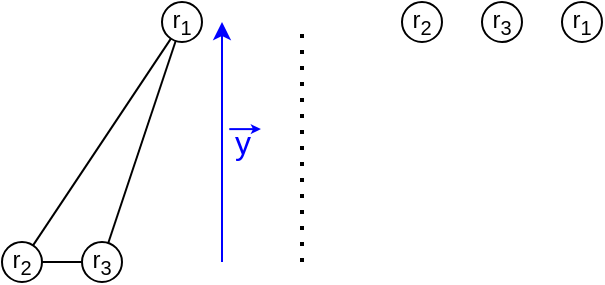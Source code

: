 <mxfile version="13.7.3" type="github">
  <diagram id="A-LmfKYpB8UCyNGo7hl0" name="Page-1">
    <mxGraphModel dx="395" dy="205" grid="1" gridSize="10" guides="1" tooltips="1" connect="1" arrows="1" fold="1" page="1" pageScale="1" pageWidth="827" pageHeight="1169" math="0" shadow="0">
      <root>
        <mxCell id="0" />
        <mxCell id="1" parent="0" />
        <mxCell id="aoN4cDrbatNpjfmjVTDS-1" value="r&lt;sub&gt;1&lt;/sub&gt;" style="ellipse;whiteSpace=wrap;html=1;aspect=fixed;" vertex="1" parent="1">
          <mxGeometry x="270" y="190" width="20" height="20" as="geometry" />
        </mxCell>
        <mxCell id="aoN4cDrbatNpjfmjVTDS-13" style="edgeStyle=orthogonalEdgeStyle;rounded=0;orthogonalLoop=1;jettySize=auto;html=1;exitX=1;exitY=0.5;exitDx=0;exitDy=0;entryX=0;entryY=0.5;entryDx=0;entryDy=0;endArrow=none;endFill=0;" edge="1" parent="1" source="aoN4cDrbatNpjfmjVTDS-2" target="aoN4cDrbatNpjfmjVTDS-3">
          <mxGeometry relative="1" as="geometry" />
        </mxCell>
        <mxCell id="aoN4cDrbatNpjfmjVTDS-2" value="r&lt;sub&gt;2&lt;/sub&gt;" style="ellipse;whiteSpace=wrap;html=1;aspect=fixed;" vertex="1" parent="1">
          <mxGeometry x="190" y="310" width="20" height="20" as="geometry" />
        </mxCell>
        <mxCell id="aoN4cDrbatNpjfmjVTDS-3" value="r&lt;sub&gt;3&lt;/sub&gt;" style="ellipse;whiteSpace=wrap;html=1;aspect=fixed;" vertex="1" parent="1">
          <mxGeometry x="230" y="310" width="20" height="20" as="geometry" />
        </mxCell>
        <mxCell id="aoN4cDrbatNpjfmjVTDS-7" value="r&lt;sub&gt;1&lt;/sub&gt;" style="ellipse;whiteSpace=wrap;html=1;aspect=fixed;" vertex="1" parent="1">
          <mxGeometry x="470" y="190" width="20" height="20" as="geometry" />
        </mxCell>
        <mxCell id="aoN4cDrbatNpjfmjVTDS-8" value="r&lt;sub&gt;2&lt;/sub&gt;" style="ellipse;whiteSpace=wrap;html=1;aspect=fixed;" vertex="1" parent="1">
          <mxGeometry x="390" y="190" width="20" height="20" as="geometry" />
        </mxCell>
        <mxCell id="aoN4cDrbatNpjfmjVTDS-9" value="r&lt;sub&gt;3&lt;/sub&gt;" style="ellipse;whiteSpace=wrap;html=1;aspect=fixed;" vertex="1" parent="1">
          <mxGeometry x="430" y="190" width="20" height="20" as="geometry" />
        </mxCell>
        <mxCell id="aoN4cDrbatNpjfmjVTDS-10" value="" style="endArrow=none;html=1;" edge="1" parent="1" source="aoN4cDrbatNpjfmjVTDS-2" target="aoN4cDrbatNpjfmjVTDS-1">
          <mxGeometry width="50" height="50" relative="1" as="geometry">
            <mxPoint x="410" y="310" as="sourcePoint" />
            <mxPoint x="460" y="260" as="targetPoint" />
          </mxGeometry>
        </mxCell>
        <mxCell id="aoN4cDrbatNpjfmjVTDS-11" value="" style="endArrow=none;html=1;" edge="1" parent="1" source="aoN4cDrbatNpjfmjVTDS-3" target="aoN4cDrbatNpjfmjVTDS-1">
          <mxGeometry width="50" height="50" relative="1" as="geometry">
            <mxPoint x="290" y="320" as="sourcePoint" />
            <mxPoint x="340" y="270" as="targetPoint" />
          </mxGeometry>
        </mxCell>
        <mxCell id="aoN4cDrbatNpjfmjVTDS-14" value="" style="endArrow=none;dashed=1;html=1;dashPattern=1 3;strokeWidth=2;" edge="1" parent="1">
          <mxGeometry width="50" height="50" relative="1" as="geometry">
            <mxPoint x="340" y="320" as="sourcePoint" />
            <mxPoint x="340" y="200" as="targetPoint" />
          </mxGeometry>
        </mxCell>
        <mxCell id="aoN4cDrbatNpjfmjVTDS-16" value="&lt;font style=&quot;font-size: 16px&quot; color=&quot;#0000ff&quot;&gt;y&lt;/font&gt;" style="text;html=1;align=center;verticalAlign=middle;resizable=0;points=[];autosize=1;" vertex="1" parent="1">
          <mxGeometry x="300" y="250" width="20" height="20" as="geometry" />
        </mxCell>
        <mxCell id="aoN4cDrbatNpjfmjVTDS-17" value="" style="endArrow=classic;html=1;fillColor=#0050ef;strokeColor=#0000FF;" edge="1" parent="1">
          <mxGeometry width="50" height="50" relative="1" as="geometry">
            <mxPoint x="300" y="320" as="sourcePoint" />
            <mxPoint x="300" y="200" as="targetPoint" />
          </mxGeometry>
        </mxCell>
        <mxCell id="aoN4cDrbatNpjfmjVTDS-18" value="" style="endArrow=classic;html=1;entryX=0.973;entryY=0.178;entryDx=0;entryDy=0;entryPerimeter=0;exitX=0.182;exitY=0.178;exitDx=0;exitDy=0;exitPerimeter=0;endFill=1;startSize=6;endSize=2;strokeColor=#0000FF;" edge="1" parent="1" source="aoN4cDrbatNpjfmjVTDS-16" target="aoN4cDrbatNpjfmjVTDS-16">
          <mxGeometry width="50" height="50" relative="1" as="geometry">
            <mxPoint x="309.93" y="340" as="sourcePoint" />
            <mxPoint x="309.93" y="220" as="targetPoint" />
          </mxGeometry>
        </mxCell>
      </root>
    </mxGraphModel>
  </diagram>
</mxfile>

